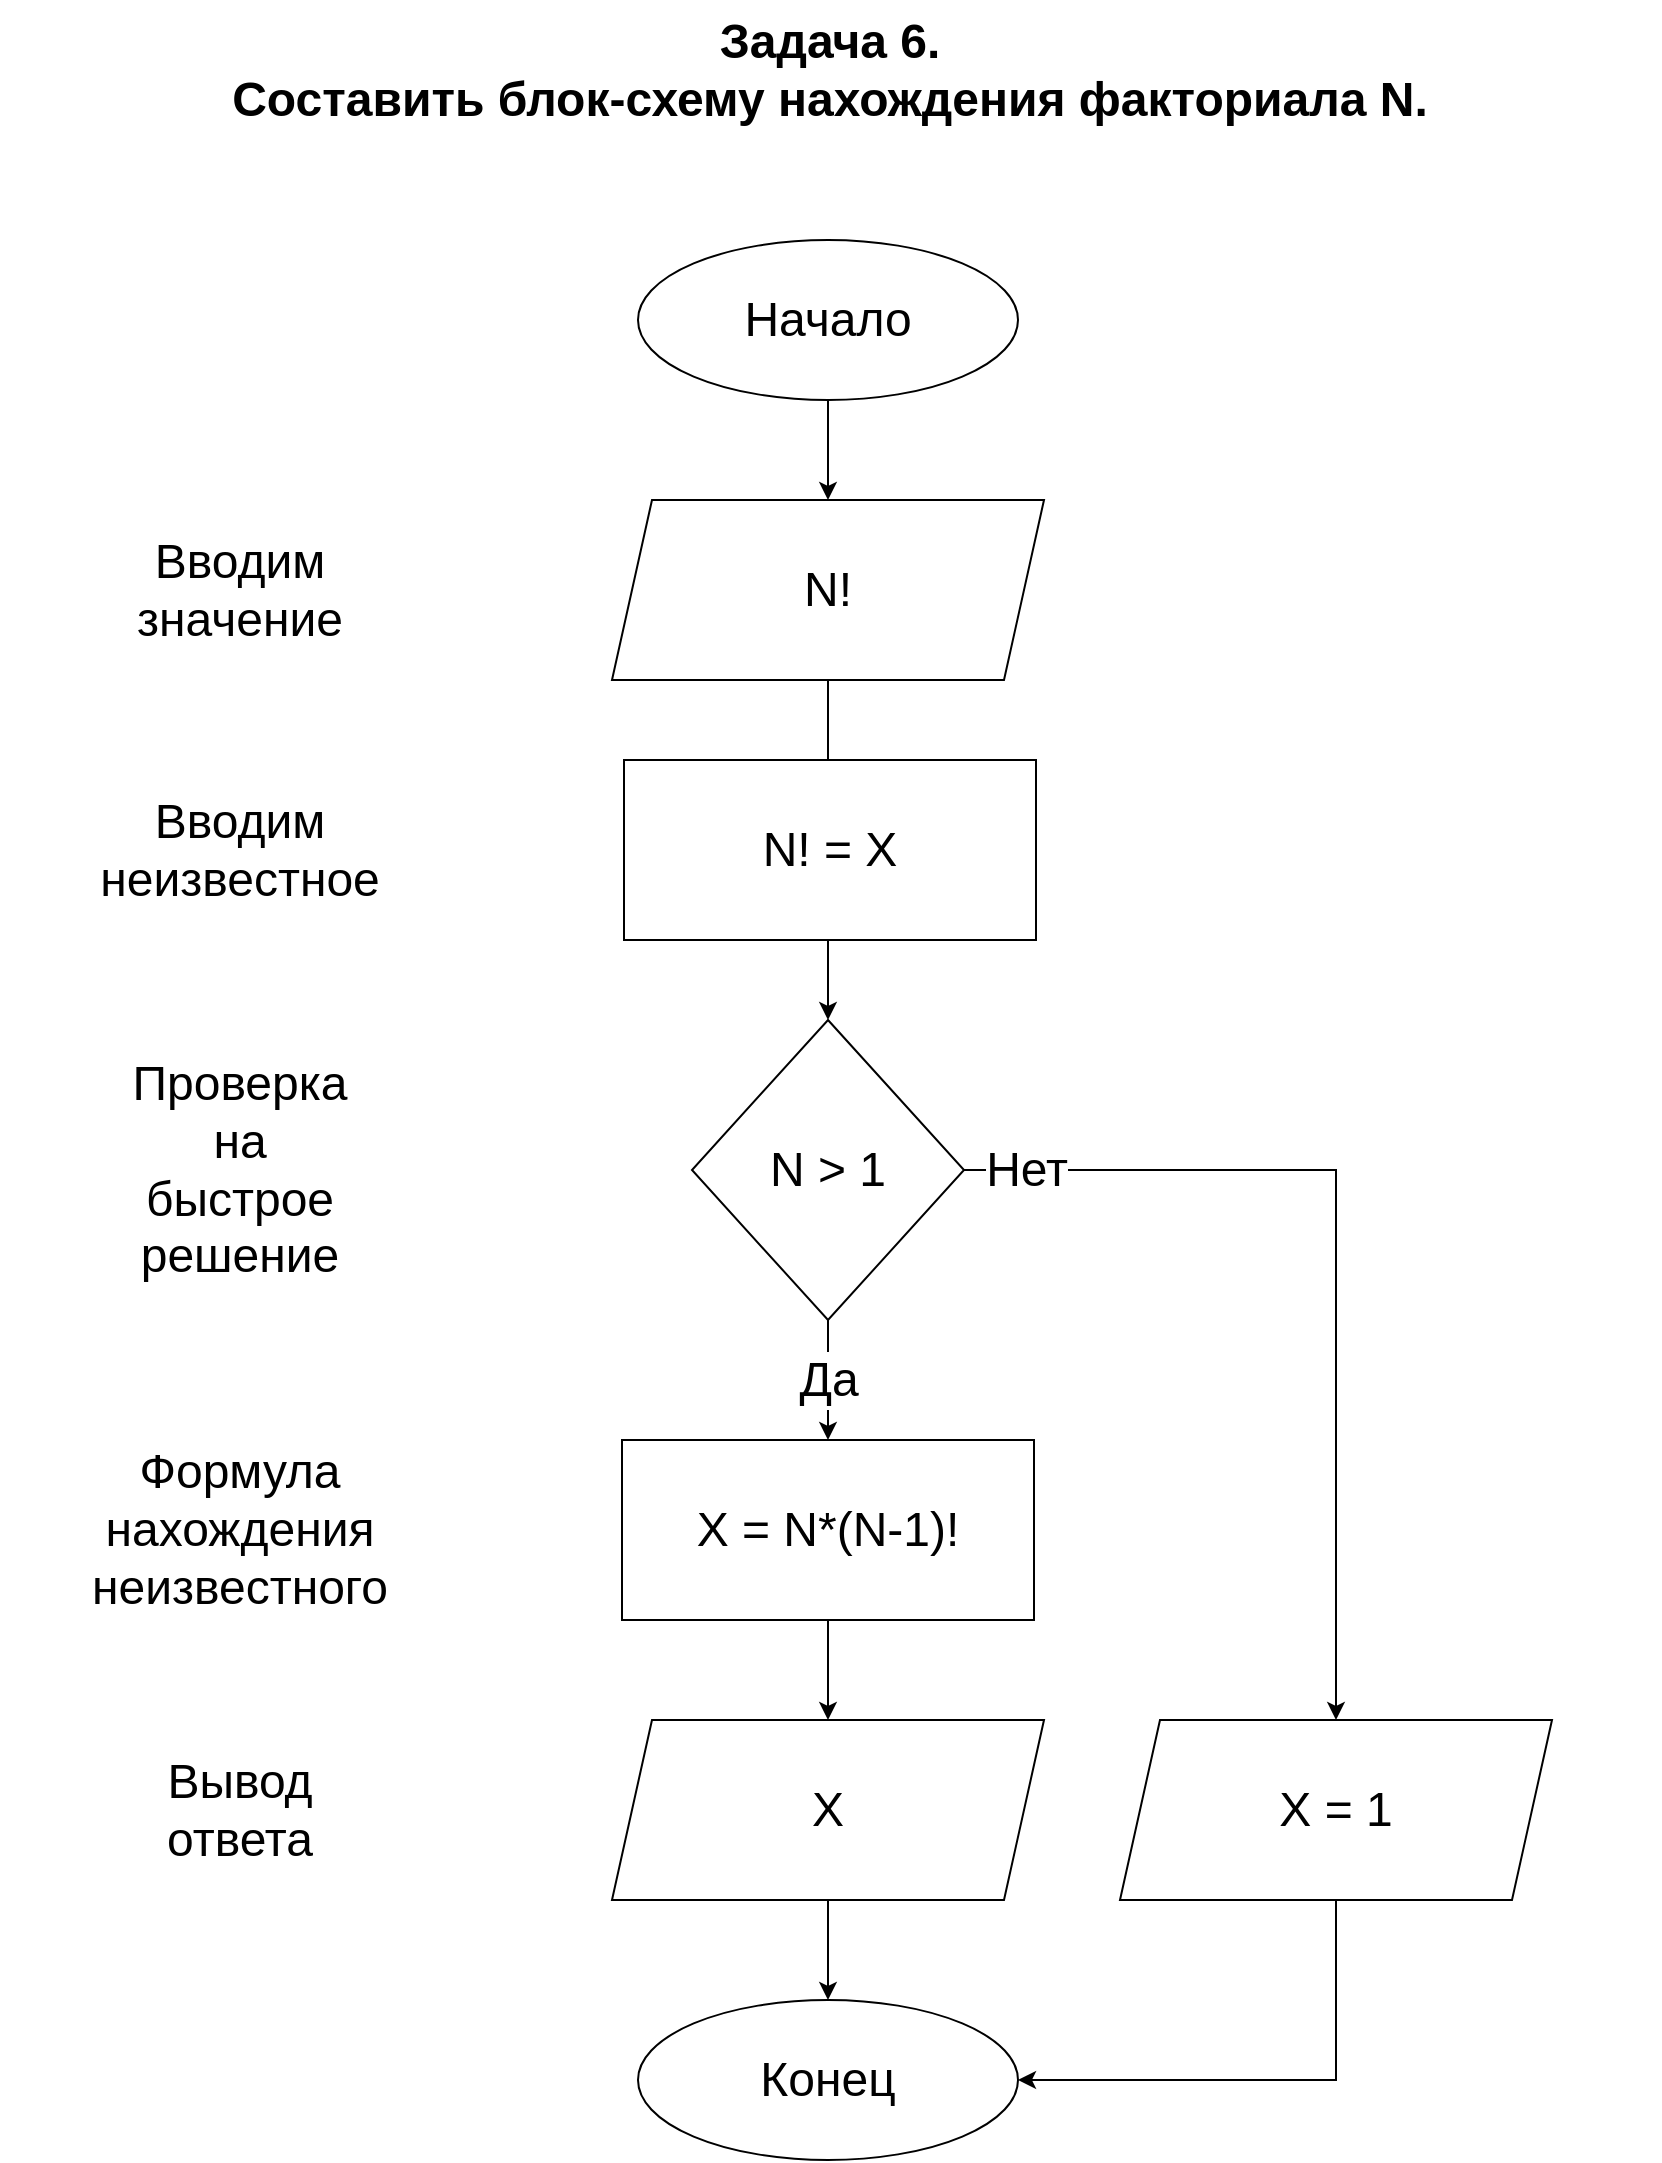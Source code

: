 <mxfile version="20.2.3" type="github">
  <diagram id="wwOeZAaIPLs0aO-pWYy5" name="Страница 1">
    <mxGraphModel dx="868" dy="493" grid="1" gridSize="10" guides="1" tooltips="1" connect="1" arrows="1" fold="1" page="1" pageScale="1" pageWidth="827" pageHeight="1169" math="0" shadow="0">
      <root>
        <mxCell id="0" />
        <mxCell id="1" parent="0" />
        <mxCell id="dhUwF5HFmzjg-b7MfRva-2" value="&lt;font style=&quot;font-size: 24px;&quot;&gt;&lt;b&gt;Задача 6. &lt;br&gt;Составить блок-схему нахождения факториала N.&lt;/b&gt;&lt;/font&gt;" style="text;html=1;strokeColor=none;fillColor=none;align=center;verticalAlign=middle;whiteSpace=wrap;rounded=0;" vertex="1" parent="1">
          <mxGeometry width="830" height="70" as="geometry" />
        </mxCell>
        <mxCell id="dhUwF5HFmzjg-b7MfRva-10" style="edgeStyle=orthogonalEdgeStyle;rounded=0;orthogonalLoop=1;jettySize=auto;html=1;entryX=0.5;entryY=0;entryDx=0;entryDy=0;fontSize=24;" edge="1" parent="1" source="dhUwF5HFmzjg-b7MfRva-3" target="dhUwF5HFmzjg-b7MfRva-4">
          <mxGeometry relative="1" as="geometry" />
        </mxCell>
        <mxCell id="dhUwF5HFmzjg-b7MfRva-3" value="Начало" style="ellipse;whiteSpace=wrap;html=1;fontSize=24;" vertex="1" parent="1">
          <mxGeometry x="319" y="120" width="190" height="80" as="geometry" />
        </mxCell>
        <mxCell id="dhUwF5HFmzjg-b7MfRva-11" style="edgeStyle=orthogonalEdgeStyle;rounded=0;orthogonalLoop=1;jettySize=auto;html=1;exitX=0.5;exitY=1;exitDx=0;exitDy=0;entryX=0.5;entryY=0;entryDx=0;entryDy=0;fontSize=24;" edge="1" parent="1" source="dhUwF5HFmzjg-b7MfRva-4" target="dhUwF5HFmzjg-b7MfRva-5">
          <mxGeometry relative="1" as="geometry" />
        </mxCell>
        <mxCell id="dhUwF5HFmzjg-b7MfRva-4" value="N!" style="shape=parallelogram;perimeter=parallelogramPerimeter;whiteSpace=wrap;html=1;fixedSize=1;fontSize=24;" vertex="1" parent="1">
          <mxGeometry x="306" y="250" width="216" height="90" as="geometry" />
        </mxCell>
        <mxCell id="dhUwF5HFmzjg-b7MfRva-20" style="edgeStyle=orthogonalEdgeStyle;rounded=0;orthogonalLoop=1;jettySize=auto;html=1;exitX=1;exitY=0.5;exitDx=0;exitDy=0;entryX=0.5;entryY=0;entryDx=0;entryDy=0;fontSize=24;" edge="1" parent="1" source="dhUwF5HFmzjg-b7MfRva-5" target="dhUwF5HFmzjg-b7MfRva-9">
          <mxGeometry relative="1" as="geometry" />
        </mxCell>
        <mxCell id="dhUwF5HFmzjg-b7MfRva-21" value="Нет" style="edgeLabel;html=1;align=center;verticalAlign=middle;resizable=0;points=[];fontSize=24;" vertex="1" connectable="0" parent="dhUwF5HFmzjg-b7MfRva-20">
          <mxGeometry x="-0.865" relative="1" as="geometry">
            <mxPoint as="offset" />
          </mxGeometry>
        </mxCell>
        <mxCell id="dhUwF5HFmzjg-b7MfRva-24" value="Да" style="edgeStyle=orthogonalEdgeStyle;rounded=0;orthogonalLoop=1;jettySize=auto;html=1;fontSize=24;" edge="1" parent="1" source="dhUwF5HFmzjg-b7MfRva-5" target="dhUwF5HFmzjg-b7MfRva-6">
          <mxGeometry relative="1" as="geometry" />
        </mxCell>
        <mxCell id="dhUwF5HFmzjg-b7MfRva-5" value="N &amp;gt; 1" style="rhombus;whiteSpace=wrap;html=1;fontSize=24;" vertex="1" parent="1">
          <mxGeometry x="346" y="510" width="136" height="150" as="geometry" />
        </mxCell>
        <mxCell id="dhUwF5HFmzjg-b7MfRva-16" style="edgeStyle=orthogonalEdgeStyle;rounded=0;orthogonalLoop=1;jettySize=auto;html=1;exitX=0.5;exitY=1;exitDx=0;exitDy=0;entryX=0.5;entryY=0;entryDx=0;entryDy=0;fontSize=24;" edge="1" parent="1" source="dhUwF5HFmzjg-b7MfRva-6" target="dhUwF5HFmzjg-b7MfRva-8">
          <mxGeometry relative="1" as="geometry" />
        </mxCell>
        <mxCell id="dhUwF5HFmzjg-b7MfRva-6" value="X = N*(N-1)!" style="rounded=0;whiteSpace=wrap;html=1;fontSize=24;" vertex="1" parent="1">
          <mxGeometry x="311" y="720" width="206" height="90" as="geometry" />
        </mxCell>
        <mxCell id="dhUwF5HFmzjg-b7MfRva-7" value="N! = X" style="rounded=0;whiteSpace=wrap;html=1;fontSize=24;" vertex="1" parent="1">
          <mxGeometry x="312" y="380" width="206" height="90" as="geometry" />
        </mxCell>
        <mxCell id="dhUwF5HFmzjg-b7MfRva-19" style="edgeStyle=orthogonalEdgeStyle;rounded=0;orthogonalLoop=1;jettySize=auto;html=1;exitX=0.5;exitY=1;exitDx=0;exitDy=0;fontSize=24;" edge="1" parent="1" source="dhUwF5HFmzjg-b7MfRva-8" target="dhUwF5HFmzjg-b7MfRva-17">
          <mxGeometry relative="1" as="geometry" />
        </mxCell>
        <mxCell id="dhUwF5HFmzjg-b7MfRva-8" value="X" style="shape=parallelogram;perimeter=parallelogramPerimeter;whiteSpace=wrap;html=1;fixedSize=1;fontSize=24;" vertex="1" parent="1">
          <mxGeometry x="306" y="860" width="216" height="90" as="geometry" />
        </mxCell>
        <mxCell id="dhUwF5HFmzjg-b7MfRva-23" style="edgeStyle=orthogonalEdgeStyle;rounded=0;orthogonalLoop=1;jettySize=auto;html=1;exitX=0.5;exitY=1;exitDx=0;exitDy=0;entryX=1;entryY=0.5;entryDx=0;entryDy=0;fontSize=24;" edge="1" parent="1" source="dhUwF5HFmzjg-b7MfRva-9" target="dhUwF5HFmzjg-b7MfRva-17">
          <mxGeometry relative="1" as="geometry" />
        </mxCell>
        <mxCell id="dhUwF5HFmzjg-b7MfRva-9" value="X = 1" style="shape=parallelogram;perimeter=parallelogramPerimeter;whiteSpace=wrap;html=1;fixedSize=1;fontSize=24;" vertex="1" parent="1">
          <mxGeometry x="560" y="860" width="216" height="90" as="geometry" />
        </mxCell>
        <mxCell id="dhUwF5HFmzjg-b7MfRva-17" value="Конец" style="ellipse;whiteSpace=wrap;html=1;fontSize=24;" vertex="1" parent="1">
          <mxGeometry x="319" y="1000" width="190" height="80" as="geometry" />
        </mxCell>
        <mxCell id="dhUwF5HFmzjg-b7MfRva-26" value="Вводим значение" style="text;html=1;strokeColor=none;fillColor=none;align=center;verticalAlign=middle;whiteSpace=wrap;rounded=0;fontSize=24;" vertex="1" parent="1">
          <mxGeometry x="90" y="280" width="60" height="30" as="geometry" />
        </mxCell>
        <mxCell id="dhUwF5HFmzjg-b7MfRva-27" value="Вводим неизвестное" style="text;html=1;strokeColor=none;fillColor=none;align=center;verticalAlign=middle;whiteSpace=wrap;rounded=0;fontSize=24;" vertex="1" parent="1">
          <mxGeometry x="90" y="410" width="60" height="30" as="geometry" />
        </mxCell>
        <mxCell id="dhUwF5HFmzjg-b7MfRva-28" value="Проверка на быстрое решение" style="text;html=1;strokeColor=none;fillColor=none;align=center;verticalAlign=middle;whiteSpace=wrap;rounded=0;fontSize=24;" vertex="1" parent="1">
          <mxGeometry x="90" y="570" width="60" height="30" as="geometry" />
        </mxCell>
        <mxCell id="dhUwF5HFmzjg-b7MfRva-29" value="Формула нахождения неизвестного" style="text;html=1;strokeColor=none;fillColor=none;align=center;verticalAlign=middle;whiteSpace=wrap;rounded=0;fontSize=24;" vertex="1" parent="1">
          <mxGeometry x="90" y="750" width="60" height="30" as="geometry" />
        </mxCell>
        <mxCell id="dhUwF5HFmzjg-b7MfRva-30" value="Вывод ответа" style="text;html=1;strokeColor=none;fillColor=none;align=center;verticalAlign=middle;whiteSpace=wrap;rounded=0;fontSize=24;" vertex="1" parent="1">
          <mxGeometry x="90" y="890" width="60" height="30" as="geometry" />
        </mxCell>
      </root>
    </mxGraphModel>
  </diagram>
</mxfile>
